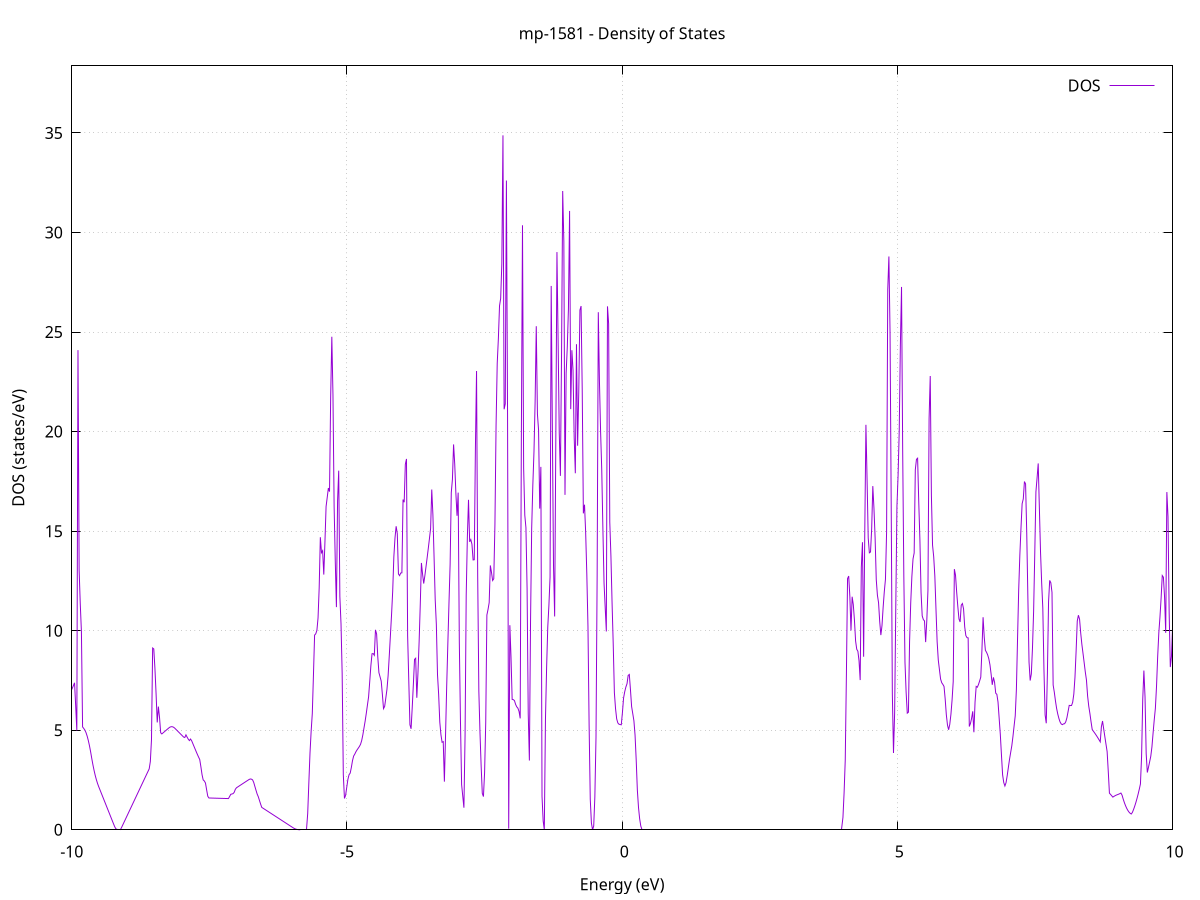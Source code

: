 set title 'mp-1581 - Density of States'
set xlabel 'Energy (eV)'
set ylabel 'DOS (states/eV)'
set grid
set xrange [-10:10]
set yrange [0:38.369]
set xzeroaxis lt -1
set terminal png size 800,600
set output 'mp-1581_dos_gnuplot.png'
plot '-' using 1:2 with lines title 'DOS'
-21.491400 0.000000
-21.470500 0.000000
-21.449600 0.000000
-21.428800 0.000000
-21.407900 0.000000
-21.387000 0.000000
-21.366200 0.000000
-21.345300 0.000000
-21.324400 0.000000
-21.303600 0.000000
-21.282700 0.000000
-21.261800 0.000000
-21.240900 0.000000
-21.220100 0.000000
-21.199200 0.000000
-21.178300 0.000000
-21.157500 0.000000
-21.136600 0.000000
-21.115700 0.000000
-21.094900 0.000000
-21.074000 0.000000
-21.053100 0.000000
-21.032200 0.000000
-21.011400 0.000000
-20.990500 0.000000
-20.969600 0.000000
-20.948800 0.000000
-20.927900 0.000000
-20.907000 0.000000
-20.886100 0.000000
-20.865300 0.000000
-20.844400 0.000000
-20.823500 0.000000
-20.802700 0.000000
-20.781800 0.000000
-20.760900 0.000000
-20.740100 0.000000
-20.719200 0.000000
-20.698300 0.000000
-20.677400 0.000000
-20.656600 0.000000
-20.635700 0.000000
-20.614800 0.000000
-20.594000 0.000000
-20.573100 0.000000
-20.552200 0.000000
-20.531400 0.000000
-20.510500 0.000000
-20.489600 0.000000
-20.468700 0.000000
-20.447900 0.000000
-20.427000 0.000000
-20.406100 0.000000
-20.385300 0.000000
-20.364400 0.000000
-20.343500 0.000000
-20.322700 0.000000
-20.301800 0.000000
-20.280900 0.000000
-20.260000 0.000000
-20.239200 0.000000
-20.218300 0.000000
-20.197400 0.000000
-20.176600 0.000000
-20.155700 0.000000
-20.134800 0.000000
-20.113900 0.000000
-20.093100 0.000000
-20.072200 0.000000
-20.051300 0.000000
-20.030500 0.000000
-20.009600 0.000000
-19.988700 0.000000
-19.967900 0.000000
-19.947000 0.000000
-19.926100 0.000000
-19.905200 0.000000
-19.884400 0.000000
-19.863500 0.000000
-19.842600 0.000000
-19.821800 0.000000
-19.800900 0.000000
-19.780000 0.000000
-19.759200 0.000000
-19.738300 0.000000
-19.717400 0.000000
-19.696500 0.000000
-19.675700 0.000000
-19.654800 0.000000
-19.633900 0.000000
-19.613100 0.000000
-19.592200 0.004300
-19.571300 0.622900
-19.550500 2.243200
-19.529600 4.525300
-19.508700 6.842400
-19.487800 11.294900
-19.467000 11.553800
-19.446100 13.156000
-19.425200 11.618900
-19.404400 8.476500
-19.383500 7.734700
-19.362600 5.798400
-19.341700 5.806100
-19.320900 5.813800
-19.300000 5.821500
-19.279100 5.829200
-19.258300 5.807400
-19.237400 5.695000
-19.216500 5.709600
-19.195700 8.551400
-19.174800 11.915000
-19.153900 12.949300
-19.133000 13.318800
-19.112200 13.102800
-19.091300 12.007900
-19.070400 12.403600
-19.049600 12.799200
-19.028700 13.194800
-19.007800 13.590400
-18.987000 13.953900
-18.966100 13.466900
-18.945200 13.455000
-18.924300 10.229800
-18.903500 16.218000
-18.882600 22.676300
-18.861700 7.398400
-18.840900 6.734700
-18.820000 6.071000
-18.799100 5.407200
-18.778300 4.743400
-18.757400 4.079600
-18.736500 3.415700
-18.715600 2.751700
-18.694800 2.087700
-18.673900 1.423700
-18.653000 0.759600
-18.632200 0.095400
-18.611300 0.000000
-18.590400 0.000000
-18.569500 0.038100
-18.548700 0.204700
-18.527800 0.520600
-18.506900 1.000900
-18.486100 1.518300
-18.465200 2.036100
-18.444300 2.554300
-18.423500 3.073000
-18.402600 3.592100
-18.381700 4.111600
-18.360800 4.631500
-18.340000 5.151900
-18.319100 5.710600
-18.298200 6.398800
-18.277400 7.219700
-18.256500 8.169500
-18.235600 29.651100
-18.214800 16.195100
-18.193900 11.170100
-18.173000 11.110500
-18.152100 10.903000
-18.131300 10.607900
-18.110400 10.312000
-18.089500 10.015900
-18.068700 9.719800
-18.047800 9.423600
-18.026900 10.401000
-18.006100 10.166500
-17.985200 10.122500
-17.964300 10.325100
-17.943400 7.146700
-17.922600 6.595100
-17.901700 6.333300
-17.880800 3.790700
-17.860000 3.862300
-17.839100 3.933900
-17.818200 4.005400
-17.797300 4.076900
-17.776500 4.129800
-17.755600 4.111700
-17.734700 4.093800
-17.713900 4.075900
-17.693000 4.058100
-17.672100 4.040400
-17.651300 4.022800
-17.630400 4.005300
-17.609500 5.428500
-17.588600 7.224400
-17.567800 8.152900
-17.546900 8.856900
-17.526000 9.197600
-17.505200 7.638700
-17.484300 6.717800
-17.463400 5.602700
-17.442600 5.386200
-17.421700 5.171700
-17.400800 4.278700
-17.379900 2.912800
-17.359100 67.025500
-17.338200 59.770800
-17.317300 98.628700
-17.296500 34.546300
-17.275600 30.090500
-17.254700 35.147600
-17.233900 0.000000
-17.213000 0.000000
-17.192100 0.000000
-17.171200 0.000000
-17.150400 0.000000
-17.129500 0.000000
-17.108600 0.000000
-17.087800 0.000000
-17.066900 0.000000
-17.046000 0.000000
-17.025200 0.000000
-17.004300 0.000000
-16.983400 0.000000
-16.962500 0.000000
-16.941700 0.000000
-16.920800 0.000000
-16.899900 0.000000
-16.879100 0.000000
-16.858200 0.000000
-16.837300 0.000000
-16.816400 0.000000
-16.795600 0.000000
-16.774700 0.000000
-16.753800 0.000000
-16.733000 0.000000
-16.712100 0.000000
-16.691200 0.000000
-16.670400 0.000000
-16.649500 0.000000
-16.628600 0.000000
-16.607700 0.000000
-16.586900 0.000000
-16.566000 0.000000
-16.545100 0.000000
-16.524300 0.000000
-16.503400 0.000000
-16.482500 0.000000
-16.461700 0.000000
-16.440800 0.000000
-16.419900 0.000000
-16.399000 0.000000
-16.378200 0.000000
-16.357300 0.000000
-16.336400 0.000000
-16.315600 0.000000
-16.294700 0.000000
-16.273800 0.000000
-16.253000 0.000000
-16.232100 0.000000
-16.211200 0.000000
-16.190300 0.000000
-16.169500 0.000000
-16.148600 0.000000
-16.127700 0.000000
-16.106900 0.000000
-16.086000 0.000000
-16.065100 0.000000
-16.044200 0.000000
-16.023400 0.000000
-16.002500 0.000000
-15.981600 0.000000
-15.960800 0.000000
-15.939900 0.000000
-15.919000 0.000000
-15.898200 0.000000
-15.877300 0.000000
-15.856400 0.000000
-15.835500 0.000000
-15.814700 0.000000
-15.793800 0.000000
-15.772900 0.000000
-15.752100 0.000000
-15.731200 0.000000
-15.710300 0.000000
-15.689500 0.000000
-15.668600 0.000000
-15.647700 0.000000
-15.626800 0.000000
-15.606000 0.000000
-15.585100 0.000000
-15.564200 0.000000
-15.543400 0.000000
-15.522500 0.000000
-15.501600 0.000000
-15.480800 0.000000
-15.459900 0.000000
-15.439000 0.000000
-15.418100 0.000000
-15.397300 0.000000
-15.376400 0.000000
-15.355500 0.000000
-15.334700 0.000000
-15.313800 0.000000
-15.292900 0.000000
-15.272000 0.000000
-15.251200 0.000000
-15.230300 0.000000
-15.209400 0.000000
-15.188600 0.000000
-15.167700 0.000000
-15.146800 0.000000
-15.126000 0.000000
-15.105100 0.000000
-15.084200 0.000000
-15.063300 0.000000
-15.042500 0.000000
-15.021600 0.000000
-15.000700 0.000000
-14.979900 0.000000
-14.959000 0.000000
-14.938100 0.000000
-14.917300 0.000000
-14.896400 0.000000
-14.875500 0.000000
-14.854600 0.000000
-14.833800 0.000000
-14.812900 0.000000
-14.792000 0.000000
-14.771200 0.000000
-14.750300 0.000000
-14.729400 0.000000
-14.708600 0.000000
-14.687700 0.000000
-14.666800 0.000000
-14.645900 0.000000
-14.625100 0.000000
-14.604200 0.000000
-14.583300 0.000000
-14.562500 0.000000
-14.541600 0.000000
-14.520700 0.000000
-14.499800 0.000000
-14.479000 0.000000
-14.458100 0.000000
-14.437200 0.000000
-14.416400 0.000000
-14.395500 0.000000
-14.374600 0.000000
-14.353800 0.000000
-14.332900 0.000000
-14.312000 0.000000
-14.291100 0.000000
-14.270300 0.000000
-14.249400 0.000000
-14.228500 0.000000
-14.207700 0.000000
-14.186800 0.000000
-14.165900 0.000000
-14.145100 0.000000
-14.124200 0.000000
-14.103300 0.000000
-14.082400 0.000000
-14.061600 0.000000
-14.040700 0.000000
-14.019800 0.000000
-13.999000 0.000000
-13.978100 0.000000
-13.957200 0.000000
-13.936400 0.000000
-13.915500 0.000000
-13.894600 0.000000
-13.873700 0.000000
-13.852900 0.000000
-13.832000 0.000000
-13.811100 0.000000
-13.790300 0.000000
-13.769400 0.000000
-13.748500 0.000000
-13.727600 0.000000
-13.706800 0.000000
-13.685900 0.000000
-13.665000 0.000000
-13.644200 0.000000
-13.623300 0.000000
-13.602400 0.000000
-13.581600 0.000000
-13.560700 0.000000
-13.539800 0.000000
-13.518900 0.000000
-13.498100 0.000000
-13.477200 0.000000
-13.456300 0.000000
-13.435500 0.000000
-13.414600 0.000000
-13.393700 0.000000
-13.372900 0.000000
-13.352000 0.000000
-13.331100 0.000000
-13.310200 0.000000
-13.289400 0.000000
-13.268500 0.000000
-13.247600 0.000000
-13.226800 0.000000
-13.205900 0.000000
-13.185000 0.000000
-13.164200 0.000000
-13.143300 0.000000
-13.122400 0.000000
-13.101500 0.000000
-13.080700 0.000000
-13.059800 0.000000
-13.038900 0.000000
-13.018100 0.000000
-12.997200 0.000000
-12.976300 0.000000
-12.955400 0.000000
-12.934600 0.000000
-12.913700 0.000000
-12.892800 0.000000
-12.872000 0.000000
-12.851100 0.000000
-12.830200 0.000000
-12.809400 0.000000
-12.788500 0.000000
-12.767600 0.000000
-12.746700 0.000000
-12.725900 0.000000
-12.705000 0.000000
-12.684100 0.000000
-12.663300 0.000000
-12.642400 0.000000
-12.621500 0.000000
-12.600700 0.000000
-12.579800 0.000000
-12.558900 0.000000
-12.538000 0.000000
-12.517200 0.000000
-12.496300 0.000000
-12.475400 0.000000
-12.454600 0.000000
-12.433700 0.000000
-12.412800 0.000000
-12.392000 0.000000
-12.371100 0.000000
-12.350200 0.000000
-12.329300 0.000000
-12.308500 0.000000
-12.287600 0.000000
-12.266700 0.000000
-12.245900 0.000000
-12.225000 0.000000
-12.204100 0.000000
-12.183200 0.000000
-12.162400 0.000000
-12.141500 0.000000
-12.120600 0.000000
-12.099800 0.000000
-12.078900 0.000000
-12.058000 0.000000
-12.037200 0.000000
-12.016300 0.000000
-11.995400 0.000000
-11.974500 0.000000
-11.953700 0.000000
-11.932800 0.000000
-11.911900 0.000000
-11.891100 0.000000
-11.870200 0.000000
-11.849300 0.000000
-11.828500 0.000000
-11.807600 0.000000
-11.786700 0.000000
-11.765800 0.000000
-11.745000 0.000000
-11.724100 0.000000
-11.703200 0.000000
-11.682400 0.000000
-11.661500 0.000000
-11.640600 0.000000
-11.619800 0.000000
-11.598900 0.000000
-11.578000 0.000000
-11.557100 0.000000
-11.536300 0.000000
-11.515400 0.000000
-11.494500 0.000000
-11.473700 0.000000
-11.452800 0.000000
-11.431900 0.000000
-11.411000 0.000000
-11.390200 0.000000
-11.369300 0.000000
-11.348400 0.000000
-11.327600 0.000000
-11.306700 0.000000
-11.285800 0.000000
-11.265000 0.000000
-11.244100 0.000000
-11.223200 0.000000
-11.202300 0.000000
-11.181500 0.000000
-11.160600 0.000000
-11.139700 0.028000
-11.118900 0.190700
-11.098000 0.497300
-11.077100 0.934200
-11.056300 1.395400
-11.035400 1.856200
-11.014500 2.316800
-10.993600 2.776900
-10.972800 3.197200
-10.951900 3.542600
-10.931000 3.812300
-10.910200 4.024900
-10.889300 4.765100
-10.868400 5.583800
-10.847600 6.131000
-10.826700 6.653700
-10.805800 6.775700
-10.784900 6.423400
-10.764100 6.047200
-10.743200 5.184000
-10.722300 4.547000
-10.701500 4.062800
-10.680600 3.486200
-10.659700 3.367700
-10.638800 3.380600
-10.618000 3.393500
-10.597100 3.406500
-10.576200 3.419500
-10.555400 3.432300
-10.534500 3.429900
-10.513600 3.401700
-10.492800 3.351800
-10.471900 3.284600
-10.451000 3.215700
-10.430100 3.147000
-10.409300 3.078300
-10.388400 3.005100
-10.367500 2.884300
-10.346700 2.832600
-10.325800 2.799200
-10.304900 2.778700
-10.284100 2.782700
-10.263200 2.786800
-10.242300 4.092900
-10.221400 4.984800
-10.200600 5.156300
-10.179700 5.328100
-10.158800 6.808400
-10.138000 7.421200
-10.117100 7.009900
-10.096200 7.254100
-10.075400 7.498700
-10.054500 7.288600
-10.033600 6.819600
-10.012700 6.960100
-9.991900 7.100700
-9.971000 7.241400
-9.950100 7.382100
-9.929300 6.230600
-9.908400 4.984600
-9.887500 24.092100
-9.866600 13.039400
-9.845800 11.340400
-9.824900 9.939200
-9.804000 5.167200
-9.783200 5.092300
-9.762300 5.007500
-9.741400 4.878700
-9.720600 4.703100
-9.699700 4.482800
-9.678800 4.220500
-9.657900 3.916300
-9.637100 3.581900
-9.616200 3.264400
-9.595300 2.981900
-9.574500 2.734300
-9.553600 2.517400
-9.532700 2.329700
-9.511900 2.171100
-9.491000 2.026700
-9.470100 1.882200
-9.449200 1.737700
-9.428400 1.593100
-9.407500 1.448500
-9.386600 1.303800
-9.365800 1.159100
-9.344900 1.014400
-9.324000 0.869600
-9.303200 0.724700
-9.282300 0.579900
-9.261400 0.434900
-9.240500 0.290000
-9.219700 0.150700
-9.198800 0.045300
-9.177900 0.000000
-9.157100 0.000000
-9.136200 0.000000
-9.115300 0.011300
-9.094400 0.122400
-9.073600 0.244900
-9.052700 0.367300
-9.031800 0.489800
-9.011000 0.612200
-8.990100 0.734600
-8.969200 0.857100
-8.948400 0.979500
-8.927500 1.101900
-8.906600 1.224400
-8.885700 1.346800
-8.864900 1.469200
-8.844000 1.591600
-8.823100 1.714000
-8.802300 1.836400
-8.781400 1.958900
-8.760500 2.081300
-8.739700 2.203700
-8.718800 2.326000
-8.697900 2.448400
-8.677000 2.570800
-8.656200 2.693200
-8.635300 2.815600
-8.614400 2.938000
-8.593600 3.060300
-8.572700 3.428200
-8.551800 4.535600
-8.531000 9.129300
-8.510100 9.082400
-8.489200 8.093700
-8.468300 6.820100
-8.447500 5.390100
-8.426600 6.188800
-8.405700 5.633000
-8.384900 4.873200
-8.364000 4.814000
-8.343100 4.863500
-8.322200 4.913000
-8.301400 4.962500
-8.280500 5.011900
-8.259600 5.061200
-8.238800 5.110500
-8.217900 5.153000
-8.197000 5.175200
-8.176200 5.176800
-8.155300 5.157500
-8.134400 5.116900
-8.113500 5.060100
-8.092700 5.002300
-8.071800 4.944400
-8.050900 4.886500
-8.030100 4.828700
-8.009200 4.770900
-7.988300 4.713100
-7.967500 4.655300
-7.946600 4.634500
-7.925700 4.767400
-7.904800 4.653900
-7.884000 4.551900
-7.863100 4.480000
-7.842200 4.557500
-7.821400 4.467900
-7.800500 4.328800
-7.779600 4.190000
-7.758800 4.051500
-7.737900 3.913400
-7.717000 3.779000
-7.696100 3.650900
-7.675300 3.528800
-7.654400 3.169100
-7.633500 2.770800
-7.612700 2.505000
-7.591800 2.451600
-7.570900 2.347500
-7.550000 2.005900
-7.529200 1.685200
-7.508300 1.596700
-7.487400 1.594900
-7.466600 1.593200
-7.445700 1.591500
-7.424800 1.589800
-7.404000 1.588000
-7.383100 1.586300
-7.362200 1.584600
-7.341300 1.582900
-7.320500 1.581200
-7.299600 1.579500
-7.278700 1.577800
-7.257900 1.576100
-7.237000 1.574300
-7.216100 1.572600
-7.195300 1.571000
-7.174400 1.569300
-7.153500 1.567600
-7.132600 1.671000
-7.111800 1.780300
-7.090900 1.797300
-7.070000 1.814200
-7.049200 1.880400
-7.028300 2.034600
-7.007400 2.110200
-6.986600 2.148300
-6.965700 2.186400
-6.944800 2.224500
-6.923900 2.262500
-6.903100 2.300400
-6.882200 2.338300
-6.861300 2.376200
-6.840500 2.414100
-6.819600 2.451900
-6.798700 2.489600
-6.777800 2.527300
-6.757000 2.551900
-6.736100 2.543300
-6.715200 2.506900
-6.694400 2.379500
-6.673500 2.179400
-6.652600 1.980700
-6.631800 1.793100
-6.610900 1.657800
-6.590000 1.472500
-6.569100 1.291100
-6.548300 1.125200
-6.527400 1.087700
-6.506500 1.050100
-6.485700 1.012600
-6.464800 0.975100
-6.443900 0.937500
-6.423100 0.900000
-6.402200 0.862500
-6.381300 0.824900
-6.360400 0.787400
-6.339600 0.749900
-6.318700 0.712300
-6.297800 0.674800
-6.277000 0.637300
-6.256100 0.599700
-6.235200 0.562200
-6.214400 0.524700
-6.193500 0.487200
-6.172600 0.449600
-6.151700 0.412100
-6.130900 0.374600
-6.110000 0.337000
-6.089100 0.299500
-6.068300 0.262000
-6.047400 0.224400
-6.026500 0.186900
-6.005600 0.149400
-5.984800 0.111900
-5.963900 0.076000
-5.943000 0.047800
-5.922200 0.027800
-5.901300 0.013400
-5.880400 0.004200
-5.859600 0.000200
-5.838700 0.000000
-5.817800 0.000000
-5.796900 0.000000
-5.776100 0.000000
-5.755200 0.000000
-5.734300 0.000000
-5.713500 0.818600
-5.692600 2.372800
-5.671700 3.854400
-5.650900 4.952200
-5.630000 5.840000
-5.609100 7.766400
-5.588200 9.778800
-5.567400 9.841800
-5.546500 10.013400
-5.525600 10.637900
-5.504800 12.160200
-5.483900 14.694600
-5.463000 13.918200
-5.442200 14.017100
-5.421300 12.816900
-5.400400 14.442700
-5.379500 16.237400
-5.358700 16.696100
-5.337800 17.163600
-5.316900 16.985700
-5.296100 21.751600
-5.275200 24.764200
-5.254300 21.829000
-5.233400 16.226500
-5.212600 13.497300
-5.191700 11.182600
-5.170800 16.513200
-5.150000 18.038100
-5.129100 11.718800
-5.108200 10.348000
-5.087400 7.850100
-5.066500 2.765700
-5.045600 1.575200
-5.024700 1.730900
-5.003900 2.135500
-4.983000 2.532500
-4.962100 2.765700
-4.941300 2.845900
-4.920400 3.128400
-4.899500 3.472000
-4.878700 3.702500
-4.857800 3.800900
-4.836900 3.921000
-4.816000 4.015000
-4.795200 4.097900
-4.774300 4.184800
-4.753400 4.293400
-4.732600 4.481800
-4.711700 4.765600
-4.690800 5.114800
-4.670000 5.453900
-4.649100 5.846400
-4.628200 6.264500
-4.607300 6.673600
-4.586500 7.446500
-4.565600 8.240900
-4.544700 8.841300
-4.523900 8.849200
-4.503000 8.764200
-4.482100 10.042200
-4.461200 9.831600
-4.440400 8.691100
-4.419500 7.891700
-4.398600 7.680200
-4.377800 7.468500
-4.356900 6.805100
-4.336000 6.084200
-4.315200 6.195100
-4.294300 6.616100
-4.273400 7.052200
-4.252500 7.735700
-4.231700 8.718200
-4.210800 9.757900
-4.189900 10.804900
-4.169100 11.985800
-4.148200 13.709600
-4.127300 14.660000
-4.106500 15.245700
-4.085600 14.868800
-4.064700 12.847800
-4.043800 12.765600
-4.023000 12.897500
-4.002100 12.905600
-3.981200 16.585300
-3.960400 16.452600
-3.939500 18.356000
-3.918600 18.626800
-3.897800 9.755500
-3.876900 7.493700
-3.856000 5.276100
-3.835100 5.071800
-3.814300 6.132100
-3.793400 7.308800
-3.772500 8.559400
-3.751700 8.616400
-3.730800 6.630600
-3.709900 7.885400
-3.689000 9.434500
-3.668200 11.302100
-3.647300 13.402600
-3.626400 12.840900
-3.605600 12.368600
-3.584700 12.761300
-3.563800 13.215000
-3.543000 13.672000
-3.522100 14.141300
-3.501200 14.630700
-3.480300 15.135500
-3.459500 17.090300
-3.438600 15.825700
-3.417700 13.729100
-3.396900 11.571800
-3.376000 10.312100
-3.355100 7.791700
-3.334300 6.801600
-3.313400 5.407700
-3.292500 4.771300
-3.271600 4.395300
-3.250800 4.426600
-3.229900 2.417000
-3.209000 4.742300
-3.188200 7.193400
-3.167300 9.321800
-3.146400 11.396300
-3.125600 13.342500
-3.104700 16.930600
-3.083800 17.603200
-3.062900 19.356500
-3.042100 18.373800
-3.021200 16.908200
-3.000300 15.772100
-2.979500 16.934600
-2.958600 9.436400
-2.937700 5.425700
-2.916900 2.269600
-2.896000 1.686000
-2.875100 1.108800
-2.854200 4.710000
-2.833400 11.776100
-2.812500 14.688400
-2.791600 16.573200
-2.770800 14.462800
-2.749900 14.577900
-2.729000 14.338800
-2.708100 13.554000
-2.687300 13.562200
-2.666400 19.110200
-2.645500 23.042400
-2.624700 12.748700
-2.603800 6.964100
-2.582900 4.864100
-2.562100 3.212300
-2.541200 1.829200
-2.520300 1.667300
-2.499400 2.870100
-2.478600 5.392500
-2.457700 10.786800
-2.436800 11.068400
-2.416000 11.408700
-2.395100 13.277200
-2.374200 12.930900
-2.353400 12.520300
-2.332500 12.608300
-2.311600 15.334100
-2.290700 20.340700
-2.269900 23.424600
-2.249000 24.671900
-2.228100 26.315100
-2.207300 26.689300
-2.186400 28.417100
-2.165500 34.881300
-2.144700 21.121300
-2.123800 21.391900
-2.102900 32.609000
-2.082000 20.810200
-2.061200 0.056900
-2.040300 10.273500
-2.019400 8.683500
-1.998600 6.548500
-1.977700 6.537200
-1.956800 6.486800
-1.935900 6.298600
-1.915100 6.176000
-1.894200 6.107800
-1.873300 5.941700
-1.852500 5.594900
-1.831600 19.554800
-1.810700 30.363400
-1.789900 18.169300
-1.769000 15.805000
-1.748100 15.170000
-1.727200 12.113000
-1.706400 5.827400
-1.685500 3.477500
-1.664600 10.433500
-1.643800 15.141400
-1.622900 17.306300
-1.602000 18.988100
-1.581200 21.509700
-1.560300 25.292300
-1.539400 20.882600
-1.518500 20.074800
-1.497700 16.133000
-1.476800 18.227000
-1.455900 1.685800
-1.435100 0.440300
-1.414200 0.000800
-1.393300 5.559100
-1.372500 8.142200
-1.351600 10.170500
-1.330700 11.277200
-1.309800 12.690200
-1.289000 27.314600
-1.268100 20.139400
-1.247200 13.273300
-1.226400 10.715200
-1.205500 19.512100
-1.184600 29.017700
-1.163700 24.586400
-1.142900 19.946700
-1.122000 17.777000
-1.101100 23.885700
-1.080300 32.084500
-1.059400 29.543700
-1.038500 16.823400
-1.017700 22.939600
-0.996800 24.248800
-0.975900 26.161300
-0.955000 31.082900
-0.934200 21.128300
-0.913300 24.088400
-0.892400 23.082600
-0.871600 19.719600
-0.850700 17.905900
-0.829800 24.389400
-0.809000 19.290600
-0.788100 22.044800
-0.767200 26.102000
-0.746300 26.305300
-0.725500 22.120000
-0.704600 15.892300
-0.683700 16.328300
-0.662900 14.931000
-0.642000 12.841700
-0.621100 10.217500
-0.600300 5.273600
-0.579400 1.535600
-0.558500 0.339100
-0.537600 0.000000
-0.516800 0.185000
-0.495900 1.653300
-0.475000 4.639400
-0.454200 12.786700
-0.433300 25.996700
-0.412400 22.517600
-0.391500 19.995000
-0.370700 18.089000
-0.349800 15.113400
-0.328900 12.394700
-0.308100 11.167000
-0.287200 9.959800
-0.266300 26.290700
-0.245500 25.416600
-0.224600 15.452500
-0.203700 13.734600
-0.182800 11.372400
-0.162000 9.312800
-0.141100 6.890200
-0.120200 6.091600
-0.099400 5.571900
-0.078500 5.367600
-0.057600 5.301800
-0.036800 5.286400
-0.015900 5.272200
0.005000 5.884000
0.025900 6.621200
0.046700 6.932500
0.067600 7.169000
0.088500 7.334700
0.109300 7.753400
0.130200 7.801400
0.151100 7.030600
0.171900 6.191200
0.192800 5.835700
0.213700 5.474800
0.234600 4.754200
0.255400 3.504700
0.276300 1.989300
0.297200 1.118700
0.318000 0.554500
0.338900 0.186300
0.359800 0.014000
0.380700 0.000000
0.401500 0.000000
0.422400 0.000000
0.443300 0.000000
0.464100 0.000000
0.485000 0.000000
0.505900 0.000000
0.526700 0.000000
0.547600 0.000000
0.568500 0.000000
0.589400 0.000000
0.610200 0.000000
0.631100 0.000000
0.652000 0.000000
0.672800 0.000000
0.693700 0.000000
0.714600 0.000000
0.735400 0.000000
0.756300 0.000000
0.777200 0.000000
0.798100 0.000000
0.818900 0.000000
0.839800 0.000000
0.860700 0.000000
0.881500 0.000000
0.902400 0.000000
0.923300 0.000000
0.944100 0.000000
0.965000 0.000000
0.985900 0.000000
1.006800 0.000000
1.027600 0.000000
1.048500 0.000000
1.069400 0.000000
1.090200 0.000000
1.111100 0.000000
1.132000 0.000000
1.152900 0.000000
1.173700 0.000000
1.194600 0.000000
1.215500 0.000000
1.236300 0.000000
1.257200 0.000000
1.278100 0.000000
1.298900 0.000000
1.319800 0.000000
1.340700 0.000000
1.361600 0.000000
1.382400 0.000000
1.403300 0.000000
1.424200 0.000000
1.445000 0.000000
1.465900 0.000000
1.486800 0.000000
1.507600 0.000000
1.528500 0.000000
1.549400 0.000000
1.570300 0.000000
1.591100 0.000000
1.612000 0.000000
1.632900 0.000000
1.653700 0.000000
1.674600 0.000000
1.695500 0.000000
1.716300 0.000000
1.737200 0.000000
1.758100 0.000000
1.779000 0.000000
1.799800 0.000000
1.820700 0.000000
1.841600 0.000000
1.862400 0.000000
1.883300 0.000000
1.904200 0.000000
1.925100 0.000000
1.945900 0.000000
1.966800 0.000000
1.987700 0.000000
2.008500 0.000000
2.029400 0.000000
2.050300 0.000000
2.071100 0.000000
2.092000 0.000000
2.112900 0.000000
2.133800 0.000000
2.154600 0.000000
2.175500 0.000000
2.196400 0.000000
2.217200 0.000000
2.238100 0.000000
2.259000 0.000000
2.279800 0.000000
2.300700 0.000000
2.321600 0.000000
2.342500 0.000000
2.363300 0.000000
2.384200 0.000000
2.405100 0.000000
2.425900 0.000000
2.446800 0.000000
2.467700 0.000000
2.488500 0.000000
2.509400 0.000000
2.530300 0.000000
2.551200 0.000000
2.572000 0.000000
2.592900 0.000000
2.613800 0.000000
2.634600 0.000000
2.655500 0.000000
2.676400 0.000000
2.697300 0.000000
2.718100 0.000000
2.739000 0.000000
2.759900 0.000000
2.780700 0.000000
2.801600 0.000000
2.822500 0.000000
2.843300 0.000000
2.864200 0.000000
2.885100 0.000000
2.906000 0.000000
2.926800 0.000000
2.947700 0.000000
2.968600 0.000000
2.989400 0.000000
3.010300 0.000000
3.031200 0.000000
3.052000 0.000000
3.072900 0.000000
3.093800 0.000000
3.114700 0.000000
3.135500 0.000000
3.156400 0.000000
3.177300 0.000000
3.198100 0.000000
3.219000 0.000000
3.239900 0.000000
3.260700 0.000000
3.281600 0.000000
3.302500 0.000000
3.323400 0.000000
3.344200 0.000000
3.365100 0.000000
3.386000 0.000000
3.406800 0.000000
3.427700 0.000000
3.448600 0.000000
3.469500 0.000000
3.490300 0.000000
3.511200 0.000000
3.532100 0.000000
3.552900 0.000000
3.573800 0.000000
3.594700 0.000000
3.615500 0.000000
3.636400 0.000000
3.657300 0.000000
3.678200 0.000000
3.699000 0.000000
3.719900 0.000000
3.740800 0.000000
3.761600 0.000000
3.782500 0.000000
3.803400 0.000000
3.824200 0.000000
3.845100 0.000000
3.866000 0.000000
3.886900 0.000000
3.907700 0.000000
3.928600 0.000000
3.949500 0.000000
3.970300 0.000000
3.991200 0.000000
4.012100 0.620500
4.032900 1.862000
4.053800 3.500500
4.074700 7.769100
4.095600 12.614200
4.116400 12.744300
4.137300 11.721700
4.158200 10.007900
4.179000 11.705700
4.199900 11.312400
4.220800 10.539300
4.241700 9.486900
4.262500 9.067000
4.283400 8.966000
4.304300 8.485600
4.325100 7.519200
4.346000 13.192700
4.366900 14.442300
4.387700 8.691500
4.408600 14.959100
4.429500 20.339800
4.450400 17.591700
4.471200 14.655600
4.492100 13.910600
4.513000 13.952400
4.533800 15.109100
4.554700 17.261500
4.575600 16.141000
4.596400 14.671400
4.617300 12.568600
4.638200 11.783100
4.659100 11.405600
4.679900 10.465000
4.700800 9.777800
4.721700 10.263200
4.742500 11.174500
4.763400 11.959500
4.784300 12.579800
4.805100 14.949200
4.826000 27.133300
4.846900 28.796600
4.867800 24.974600
4.888600 16.384000
4.909500 6.818200
4.930400 3.858200
4.951200 5.883900
4.972100 11.222900
4.993000 16.240600
5.013900 17.801500
5.034700 20.041000
5.055600 24.368600
5.076500 27.266200
5.097300 19.062500
5.118200 12.730600
5.139100 8.418500
5.159900 6.908400
5.180800 5.858200
5.201700 5.905700
5.222600 9.446200
5.243400 11.388700
5.264300 12.717200
5.285200 13.601400
5.306000 13.903000
5.326900 18.085400
5.347800 18.607400
5.368600 18.663400
5.389500 16.447300
5.410400 14.564000
5.431300 11.917300
5.452100 10.743700
5.473000 10.557100
5.493900 10.489900
5.514700 9.426600
5.535600 10.508500
5.556500 12.027700
5.577300 20.650500
5.598200 22.792200
5.619100 16.808500
5.640000 14.297000
5.660800 13.721400
5.681700 12.742500
5.702600 11.075500
5.723400 9.450700
5.744300 8.525700
5.765200 8.044000
5.786100 7.573400
5.806900 7.386600
5.827800 7.301600
5.848700 7.199000
5.869500 6.574800
5.890400 5.781800
5.911300 5.264400
5.932100 5.022700
5.953000 5.293200
5.973900 5.797900
5.994800 6.516000
6.015600 7.447500
6.036500 13.091600
6.057400 12.785500
6.078200 11.941900
6.099100 11.218200
6.120000 10.590900
6.140800 10.437000
6.161700 11.281700
6.182600 11.363500
6.203500 11.095900
6.224300 10.192900
6.245200 9.751700
6.266100 9.650300
6.286900 9.638400
6.307800 5.186700
6.328700 5.339600
6.349500 5.593800
6.370400 5.949200
6.391300 4.898300
6.412200 6.410800
6.433000 7.200700
6.453900 7.160100
6.474800 7.296400
6.495600 7.475600
6.516500 7.668300
6.537400 9.031500
6.558300 10.674600
6.579100 9.677500
6.600000 9.014500
6.620900 8.916100
6.641700 8.782100
6.662600 8.587300
6.683500 8.282100
6.704300 7.820000
6.725200 7.282000
6.746100 7.655200
6.767000 7.408100
6.787800 6.861900
6.808700 6.801500
6.829600 6.416400
6.850400 5.603200
6.871300 4.797700
6.892200 3.757900
6.913000 2.760600
6.933900 2.371800
6.954800 2.199300
6.975700 2.366500
6.996500 2.717300
7.017400 3.123600
7.038300 3.529900
7.059100 3.874800
7.080000 4.215300
7.100900 4.681000
7.121700 5.209500
7.142600 5.725200
7.163500 7.051600
7.184400 9.584100
7.205200 12.033600
7.226100 13.789200
7.247000 15.154200
7.267800 16.378100
7.288700 16.617300
7.309600 17.490900
7.330500 17.369600
7.351300 14.937700
7.372200 11.652300
7.393100 8.426600
7.413900 7.496200
7.434800 7.827800
7.455700 9.117900
7.476500 10.969900
7.497400 13.873700
7.518300 16.973500
7.539200 17.667900
7.560000 18.401900
7.580900 16.185500
7.601800 13.967400
7.622600 12.414500
7.643500 11.136500
7.664400 8.041700
7.685200 5.769100
7.706100 5.349600
7.727000 7.855500
7.747900 11.452000
7.768700 12.526600
7.789600 12.404900
7.810500 11.923100
7.831300 7.271700
7.852200 6.915600
7.873100 6.477900
7.893900 6.101300
7.914800 5.818500
7.935700 5.594700
7.956600 5.419000
7.977400 5.316500
7.998300 5.279900
8.019200 5.317900
8.040000 5.327400
8.060900 5.424600
8.081800 5.628200
8.102700 5.938200
8.123500 6.248500
8.144400 6.239800
8.165300 6.241400
8.186100 6.401100
8.207000 6.815600
8.227900 7.654400
8.248700 8.972000
8.269600 10.483600
8.290500 10.776800
8.311400 10.579500
8.332200 9.883700
8.353100 9.316300
8.374000 8.858300
8.394800 8.399700
8.415700 7.922900
8.436600 7.520000
8.457400 6.720600
8.478300 6.206800
8.499200 5.842200
8.520100 5.423300
8.540900 5.039100
8.561800 4.953600
8.582700 4.874200
8.603500 4.790800
8.624400 4.703200
8.645300 4.611500
8.666100 4.515700
8.687000 4.415800
8.707900 5.177200
8.728800 5.461600
8.749600 5.067000
8.770500 4.679600
8.791400 4.299400
8.812200 3.926300
8.833100 2.922200
8.854000 1.838500
8.874900 1.774500
8.895700 1.707500
8.916600 1.639700
8.937500 1.679700
8.958300 1.713800
8.979200 1.742200
9.000100 1.764700
9.020900 1.787000
9.041800 1.813800
9.062700 1.844900
9.083600 1.739300
9.104400 1.541100
9.125300 1.365600
9.146200 1.212900
9.167000 1.083100
9.187900 0.976000
9.208800 0.891700
9.229600 0.830200
9.250500 0.791500
9.271400 0.872600
9.292300 1.017200
9.313100 1.181600
9.334000 1.365900
9.354900 1.570000
9.375700 1.793800
9.396600 2.037600
9.417500 2.301100
9.438300 3.683100
9.459200 6.542700
9.480100 7.998600
9.501000 6.666700
9.521800 3.822400
9.542700 2.877100
9.563600 3.139100
9.584400 3.410700
9.605300 3.691700
9.626200 4.160900
9.647100 4.853200
9.667900 5.512100
9.688800 6.098900
9.709700 7.203000
9.730500 8.688800
9.751400 9.894900
9.772300 10.689700
9.793100 11.637500
9.814000 12.769000
9.834900 12.685000
9.855800 11.689600
9.876600 9.892100
9.897500 16.963100
9.918400 15.718400
9.939200 10.934600
9.960100 8.172500
9.981000 8.697100
10.001800 10.240300
10.022700 9.705000
10.043600 10.909500
10.064500 12.103700
10.085300 12.512700
10.106200 12.733300
10.127100 12.729600
10.147900 11.563100
10.168800 13.457900
10.189700 13.696100
10.210500 11.194300
10.231400 9.173300
10.252300 9.592600
10.273200 10.153400
10.294000 10.812900
10.314900 7.149200
10.335800 6.671300
10.356600 6.404300
10.377500 6.285700
10.398400 6.291000
10.419300 6.308800
10.440100 6.598100
10.461000 8.391400
10.481900 10.959500
10.502700 11.662400
10.523600 11.723900
10.544500 11.679600
10.565300 11.215100
10.586200 11.010600
10.607100 10.962500
10.628000 10.526700
10.648800 9.569500
10.669700 8.160900
10.690600 5.671100
10.711400 1.900400
10.732300 1.363500
10.753200 5.465500
10.774000 6.330800
10.794900 6.651800
10.815800 7.131000
10.836700 7.457700
10.857500 7.782400
10.878400 8.421800
10.899300 9.356700
10.920100 8.741600
10.941000 7.214900
10.961900 7.279900
10.982700 9.292700
11.003600 9.835000
11.024500 10.356500
11.045400 10.889700
11.066200 11.444200
11.087100 9.819100
11.108000 9.824800
11.128800 10.853700
11.149700 11.862700
11.170600 11.329700
11.191400 10.391100
11.212300 9.123700
11.233200 7.739500
11.254100 6.865500
11.274900 6.367400
11.295800 6.213300
11.316700 12.748600
11.337500 13.453300
11.358400 13.687700
11.379300 14.499700
11.400200 15.271700
11.421000 14.121700
11.441900 12.426200
11.462800 10.739100
11.483600 9.059000
11.504500 7.378400
11.525400 10.585100
11.546200 16.663300
11.567100 9.023400
11.588000 8.617400
11.608900 8.498500
11.629700 9.852400
11.650600 11.370700
11.671500 11.449200
11.692300 10.972900
11.713200 10.357900
11.734100 10.484500
11.754900 16.100600
11.775800 12.744100
11.796700 10.038700
11.817600 9.043900
11.838400 8.415800
11.859300 7.785900
11.880200 7.154200
11.901000 6.869000
11.921900 6.499600
11.942800 6.857000
11.963600 7.499200
11.984500 8.280600
12.005400 9.526500
12.026300 8.474700
12.047100 8.804700
12.068000 10.465200
12.088900 12.808700
12.109700 15.957700
12.130600 20.911900
12.151500 21.559300
12.172400 13.525000
12.193200 14.315300
12.214100 16.773400
12.235000 16.065700
12.255800 12.104600
12.276700 5.262400
12.297600 7.541800
12.318400 6.298900
12.339300 8.724500
12.360200 11.030000
12.381100 13.043200
12.401900 14.932700
12.422800 16.947900
12.443700 16.827800
12.464500 16.662400
12.485400 17.023600
12.506300 18.716400
12.527100 12.797900
12.548000 8.703300
12.568900 7.626400
12.589800 6.595800
12.610600 5.555500
12.631500 3.627400
12.652400 1.247200
12.673200 0.211900
12.694100 0.558900
12.715000 1.001300
12.735800 1.539100
12.756700 2.562200
12.777600 4.063000
12.798500 5.374900
12.819300 7.293600
12.840200 9.086600
12.861100 10.657800
12.881900 11.838100
12.902800 12.705700
12.923700 11.891700
12.944600 10.962400
12.965400 13.334500
12.986300 18.240900
13.007200 16.416500
13.028000 12.419200
13.048900 10.493100
13.069800 9.653400
13.090600 9.125400
13.111500 8.431800
13.132400 8.008400
13.153300 9.146900
13.174100 8.760200
13.195000 8.980700
13.215900 10.465700
13.236700 9.359400
13.257600 7.982300
13.278500 7.255200
13.299300 7.404800
13.320200 7.660000
13.341100 7.876900
13.362000 8.055500
13.382800 8.075900
13.403700 7.362800
13.424600 6.290200
13.445400 5.102500
13.466300 4.987300
13.487200 6.484000
13.508000 7.927200
13.528900 10.274000
13.549800 13.723300
13.570700 14.107200
13.591500 14.086400
13.612400 14.141100
13.633300 14.266900
13.654100 13.395400
13.675000 11.124100
13.695900 12.009000
13.716800 11.569400
13.737600 11.593700
13.758500 13.877000
13.779400 13.725200
13.800200 12.573900
13.821100 11.015400
13.842000 9.979800
13.862800 10.978900
13.883700 11.803500
13.904600 12.401100
13.925500 13.457900
13.946300 13.273400
13.967200 10.816600
13.988100 8.095400
14.008900 8.752800
14.029800 9.450400
14.050700 11.626100
14.071500 11.812700
14.092400 11.030900
14.113300 10.189300
14.134200 9.287900
14.155000 8.474000
14.175900 7.945900
14.196800 8.494800
14.217600 9.554500
14.238500 10.436500
14.259400 11.151200
14.280200 12.121500
14.301100 13.357200
14.322000 14.635100
14.342900 14.021200
14.363700 12.581300
14.384600 11.038600
14.405500 8.001700
14.426300 5.934800
14.447200 6.185200
14.468100 6.369100
14.489000 6.814100
14.509800 7.666900
14.530700 7.966400
14.551600 7.726100
14.572400 7.493800
14.593300 7.487400
14.614200 8.217200
14.635000 9.026000
14.655900 10.081100
14.676800 11.405000
14.697700 12.956300
14.718500 12.872100
14.739400 11.072700
14.760300 8.891600
14.781100 8.055200
14.802000 7.981700
14.822900 8.647300
14.843700 9.414100
14.864600 10.158400
14.885500 11.379300
14.906400 15.391900
14.927200 15.583200
14.948100 11.806600
14.969000 11.492200
14.989800 13.708500
15.010700 16.826000
15.031600 17.839500
15.052400 19.453500
15.073300 20.241900
15.094200 18.953300
15.115100 15.427800
15.135900 13.530200
15.156800 12.278800
15.177700 10.821000
15.198500 8.850500
15.219400 7.946700
15.240300 8.662100
15.261200 16.659200
15.282000 15.265700
15.302900 14.244300
15.323800 14.558000
15.344600 14.531200
15.365500 14.429500
15.386400 14.283700
15.407200 15.658200
15.428100 13.335400
15.449000 12.918100
15.469900 13.693900
15.490700 14.383500
15.511600 15.656900
15.532500 17.037200
15.553300 16.260800
15.574200 15.430400
15.595100 13.631500
15.615900 8.172700
15.636800 4.313200
15.657700 3.825600
15.678600 8.881400
15.699400 11.278800
15.720300 13.989600
15.741200 16.410400
15.762000 18.617800
15.782900 10.957000
15.803800 14.715600
15.824600 15.813400
15.845500 15.928900
15.866400 14.856100
15.887300 12.758900
15.908100 13.627300
15.929000 16.330000
15.949900 18.712200
15.970700 20.463300
15.991600 16.446400
16.012500 16.301600
16.033400 15.508700
16.054200 13.304300
16.075100 18.309900
16.096000 17.445500
16.116800 14.991600
16.137700 12.378400
16.158600 10.387900
16.179400 8.914200
16.200300 7.829000
16.221200 12.276900
16.242100 14.117000
16.262900 16.568500
16.283800 19.592300
16.304700 23.074100
16.325500 22.843400
16.346400 18.841200
16.367300 14.891500
16.388100 12.931200
16.409000 11.284800
16.429900 9.617200
16.450800 6.959100
16.471600 5.186000
16.492500 5.415400
16.513400 8.237900
16.534200 13.767800
16.555100 20.867000
16.576000 21.254100
16.596800 16.312800
16.617700 9.665500
16.638600 10.518900
16.659500 11.396800
16.680300 12.490200
16.701200 13.553900
16.722100 14.696200
16.742900 11.051400
16.763800 10.781500
16.784700 10.333200
16.805600 10.064000
16.826400 9.779200
16.847300 9.366500
16.868200 8.776500
16.889000 7.925700
16.909900 7.506900
16.930800 7.485300
16.951600 6.870500
16.972500 6.196100
16.993400 6.467800
17.014300 7.530300
17.035100 8.932900
17.056000 10.298300
17.076900 10.991600
17.097700 9.024400
17.118600 7.867600
17.139500 7.482400
17.160300 9.381700
17.181200 11.425200
17.202100 13.026800
17.223000 14.526200
17.243800 14.468400
17.264700 13.546000
17.285600 12.572100
17.306400 11.379800
17.327300 10.872000
17.348200 11.257100
17.369000 11.290700
17.389900 11.754200
17.410800 11.652300
17.431700 11.807900
17.452500 13.461100
17.473400 14.935200
17.494300 18.225700
17.515100 16.337100
17.536000 14.671500
17.556900 16.198700
17.577800 15.574700
17.598600 6.591000
17.619500 7.765900
17.640400 8.300800
17.661200 8.847200
17.682100 10.347400
17.703000 11.281300
17.723800 11.757700
17.744700 12.597700
17.765600 13.484200
17.786500 13.704400
17.807300 13.365800
17.828200 12.620700
17.849100 11.281300
17.869900 9.937900
17.890800 8.590400
17.911700 7.669900
17.932500 7.435800
17.953400 8.001100
17.974300 8.395700
17.995200 8.581600
18.016000 6.444000
18.036900 7.114800
18.057800 8.516300
18.078600 11.652900
18.099500 15.242800
18.120400 17.121100
18.141200 19.962000
18.162100 19.350800
18.183000 14.596000
18.203900 11.989000
18.224700 9.141800
18.245600 6.092900
18.266500 3.817100
18.287300 2.059700
18.308200 0.782500
18.329100 0.199500
18.350000 0.001400
18.370800 0.000000
18.391700 0.000000
18.412600 0.000000
18.433400 0.000000
18.454300 0.000000
18.475200 0.000000
18.496000 0.000000
18.516900 0.000000
18.537800 0.000000
18.558700 0.000000
18.579500 0.000000
18.600400 0.000000
18.621300 0.000000
18.642100 0.000000
18.663000 0.000000
18.683900 0.000000
18.704700 0.000000
18.725600 0.000000
18.746500 0.000000
18.767400 0.000000
18.788200 0.000000
18.809100 0.000000
18.830000 0.000000
18.850800 0.000000
18.871700 0.000000
18.892600 0.000000
18.913400 0.000000
18.934300 0.000000
18.955200 0.000000
18.976100 0.000000
18.996900 0.000000
19.017800 0.000000
19.038700 0.000000
19.059500 0.000000
19.080400 0.000000
19.101300 0.000000
19.122200 0.000000
19.143000 0.000000
19.163900 0.000000
19.184800 0.000000
19.205600 0.000000
19.226500 0.000000
19.247400 0.000000
19.268200 0.000000
19.289100 0.000000
19.310000 0.000000
19.330900 0.000000
19.351700 0.000000
19.372600 0.000000
19.393500 0.000000
19.414300 0.000000
19.435200 0.000000
19.456100 0.000000
19.476900 0.000000
19.497800 0.000000
19.518700 0.000000
19.539600 0.000000
19.560400 0.000000
19.581300 0.000000
19.602200 0.000000
19.623000 0.000000
19.643900 0.000000
19.664800 0.000000
19.685600 0.000000
19.706500 0.000000
19.727400 0.000000
19.748300 0.000000
19.769100 0.000000
19.790000 0.000000
19.810900 0.000000
19.831700 0.000000
19.852600 0.000000
19.873500 0.000000
19.894400 0.000000
19.915200 0.000000
19.936100 0.000000
19.957000 0.000000
19.977800 0.000000
19.998700 0.000000
20.019600 0.000000
20.040400 0.000000
20.061300 0.000000
20.082200 0.000000
20.103100 0.000000
20.123900 0.000000
20.144800 0.000000
20.165700 0.000000
20.186500 0.000000
20.207400 0.000000
20.228300 0.000000
20.249100 0.000000
e
